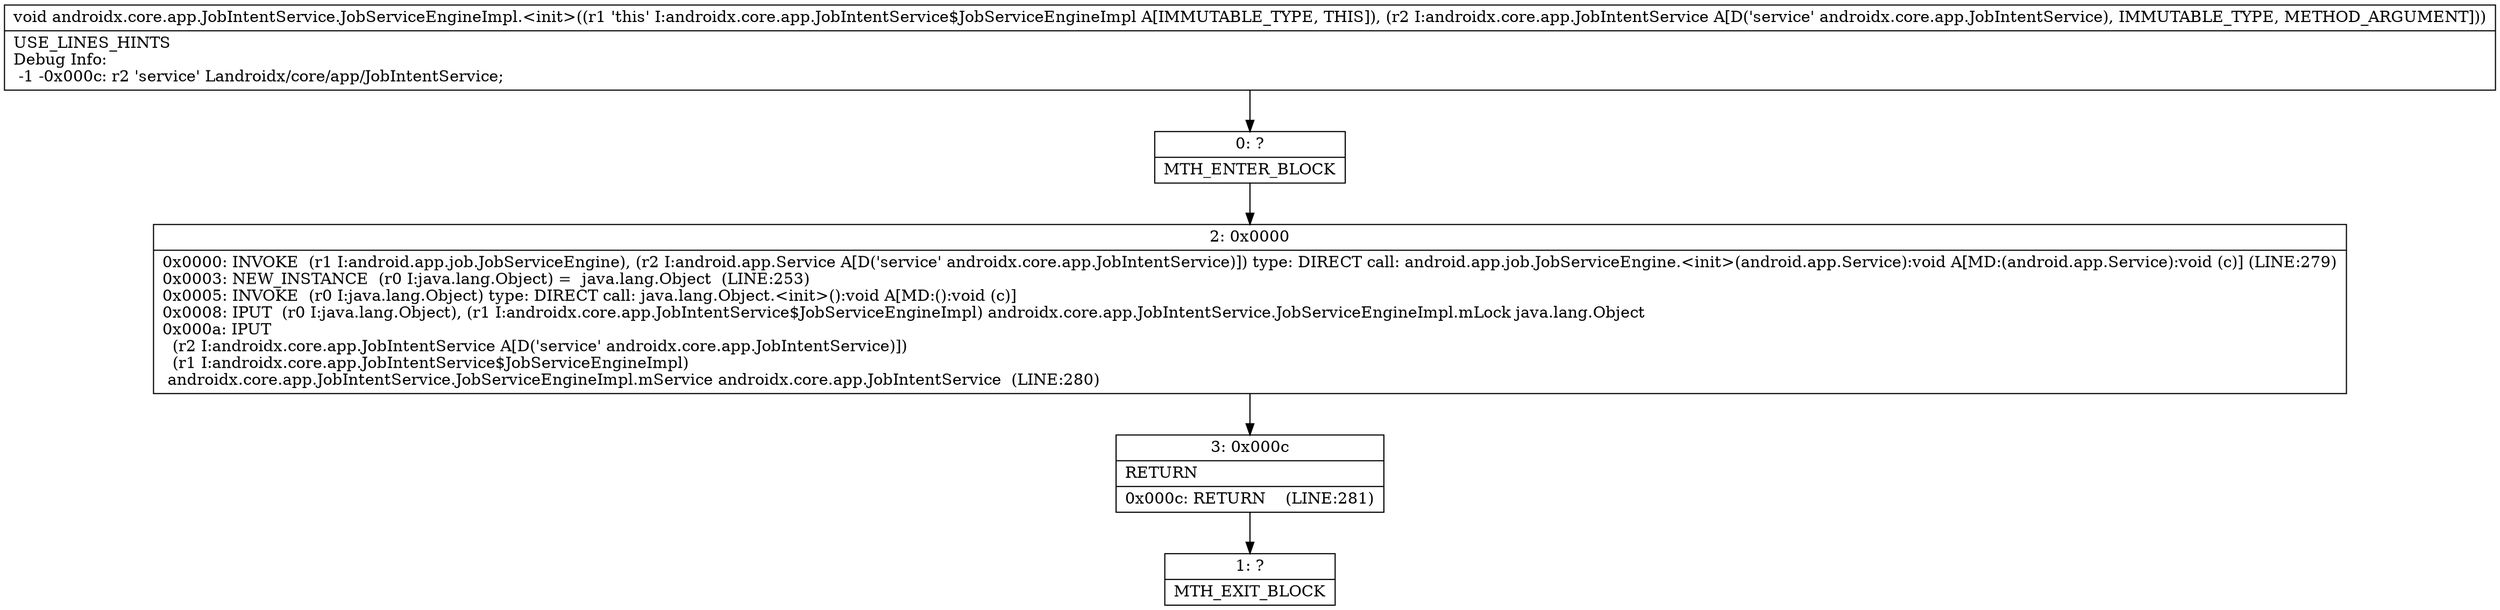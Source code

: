 digraph "CFG forandroidx.core.app.JobIntentService.JobServiceEngineImpl.\<init\>(Landroidx\/core\/app\/JobIntentService;)V" {
Node_0 [shape=record,label="{0\:\ ?|MTH_ENTER_BLOCK\l}"];
Node_2 [shape=record,label="{2\:\ 0x0000|0x0000: INVOKE  (r1 I:android.app.job.JobServiceEngine), (r2 I:android.app.Service A[D('service' androidx.core.app.JobIntentService)]) type: DIRECT call: android.app.job.JobServiceEngine.\<init\>(android.app.Service):void A[MD:(android.app.Service):void (c)] (LINE:279)\l0x0003: NEW_INSTANCE  (r0 I:java.lang.Object) =  java.lang.Object  (LINE:253)\l0x0005: INVOKE  (r0 I:java.lang.Object) type: DIRECT call: java.lang.Object.\<init\>():void A[MD:():void (c)]\l0x0008: IPUT  (r0 I:java.lang.Object), (r1 I:androidx.core.app.JobIntentService$JobServiceEngineImpl) androidx.core.app.JobIntentService.JobServiceEngineImpl.mLock java.lang.Object \l0x000a: IPUT  \l  (r2 I:androidx.core.app.JobIntentService A[D('service' androidx.core.app.JobIntentService)])\l  (r1 I:androidx.core.app.JobIntentService$JobServiceEngineImpl)\l androidx.core.app.JobIntentService.JobServiceEngineImpl.mService androidx.core.app.JobIntentService  (LINE:280)\l}"];
Node_3 [shape=record,label="{3\:\ 0x000c|RETURN\l|0x000c: RETURN    (LINE:281)\l}"];
Node_1 [shape=record,label="{1\:\ ?|MTH_EXIT_BLOCK\l}"];
MethodNode[shape=record,label="{void androidx.core.app.JobIntentService.JobServiceEngineImpl.\<init\>((r1 'this' I:androidx.core.app.JobIntentService$JobServiceEngineImpl A[IMMUTABLE_TYPE, THIS]), (r2 I:androidx.core.app.JobIntentService A[D('service' androidx.core.app.JobIntentService), IMMUTABLE_TYPE, METHOD_ARGUMENT]))  | USE_LINES_HINTS\lDebug Info:\l  \-1 \-0x000c: r2 'service' Landroidx\/core\/app\/JobIntentService;\l}"];
MethodNode -> Node_0;Node_0 -> Node_2;
Node_2 -> Node_3;
Node_3 -> Node_1;
}

